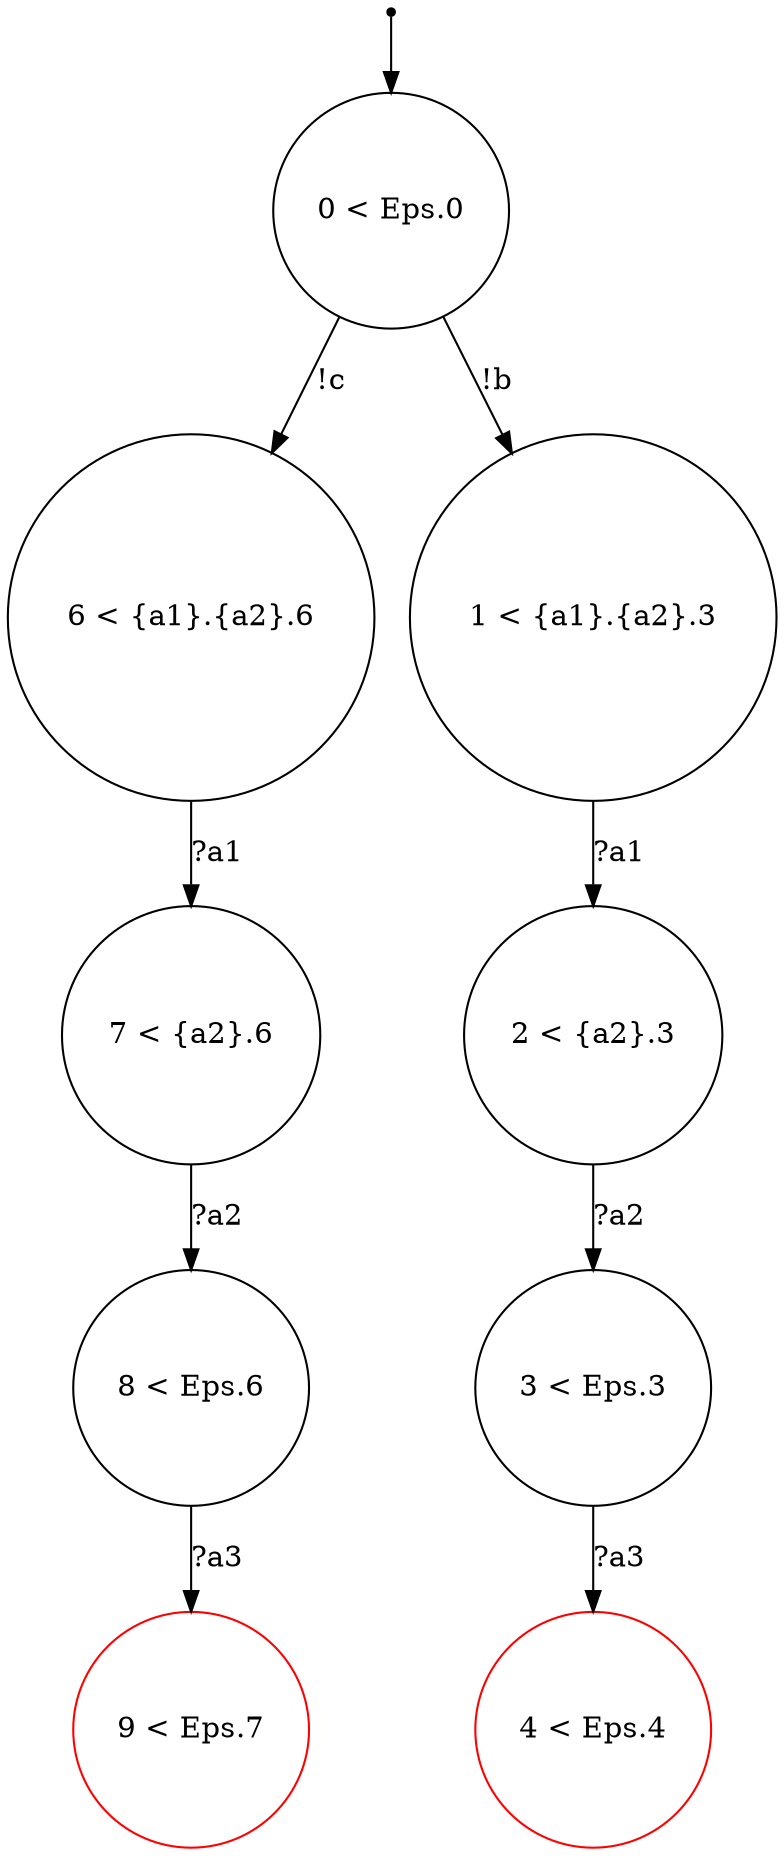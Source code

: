 digraph {
 node [shape=point] ENTRY
 node [shape=circle]
6 [label="6 < {a1}.{a2}.6
"]
3 [label="3 < Eps.3
"]
4 [label="4 < Eps.4
" color="red"]
8 [label="8 < Eps.6
"]
9 [label="9 < Eps.7
" color="red"]
2 [label="2 < {a2}.3
"]
1 [label="1 < {a1}.{a2}.3
"]
7 [label="7 < {a2}.6
"]
0 [label="0 < Eps.0
"]
ENTRY -> 0
0 -> 6 [label="!c"]
6 -> 7 [label="?a1"]
7 -> 8 [label="?a2"]
8 -> 9 [label="?a3"]
1 -> 2 [label="?a1"]
0 -> 1 [label="!b"]
3 -> 4 [label="?a3"]
2 -> 3 [label="?a2"]

}